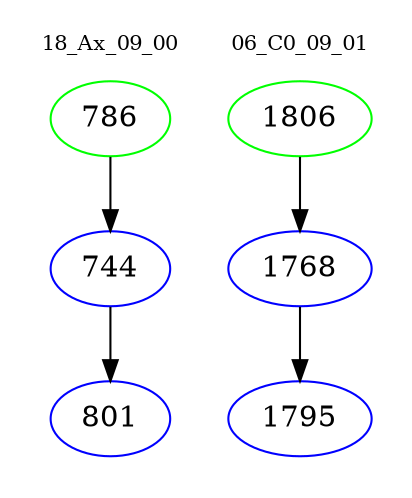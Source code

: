 digraph{
subgraph cluster_0 {
color = white
label = "18_Ax_09_00";
fontsize=10;
T0_786 [label="786", color="green"]
T0_786 -> T0_744 [color="black"]
T0_744 [label="744", color="blue"]
T0_744 -> T0_801 [color="black"]
T0_801 [label="801", color="blue"]
}
subgraph cluster_1 {
color = white
label = "06_C0_09_01";
fontsize=10;
T1_1806 [label="1806", color="green"]
T1_1806 -> T1_1768 [color="black"]
T1_1768 [label="1768", color="blue"]
T1_1768 -> T1_1795 [color="black"]
T1_1795 [label="1795", color="blue"]
}
}
